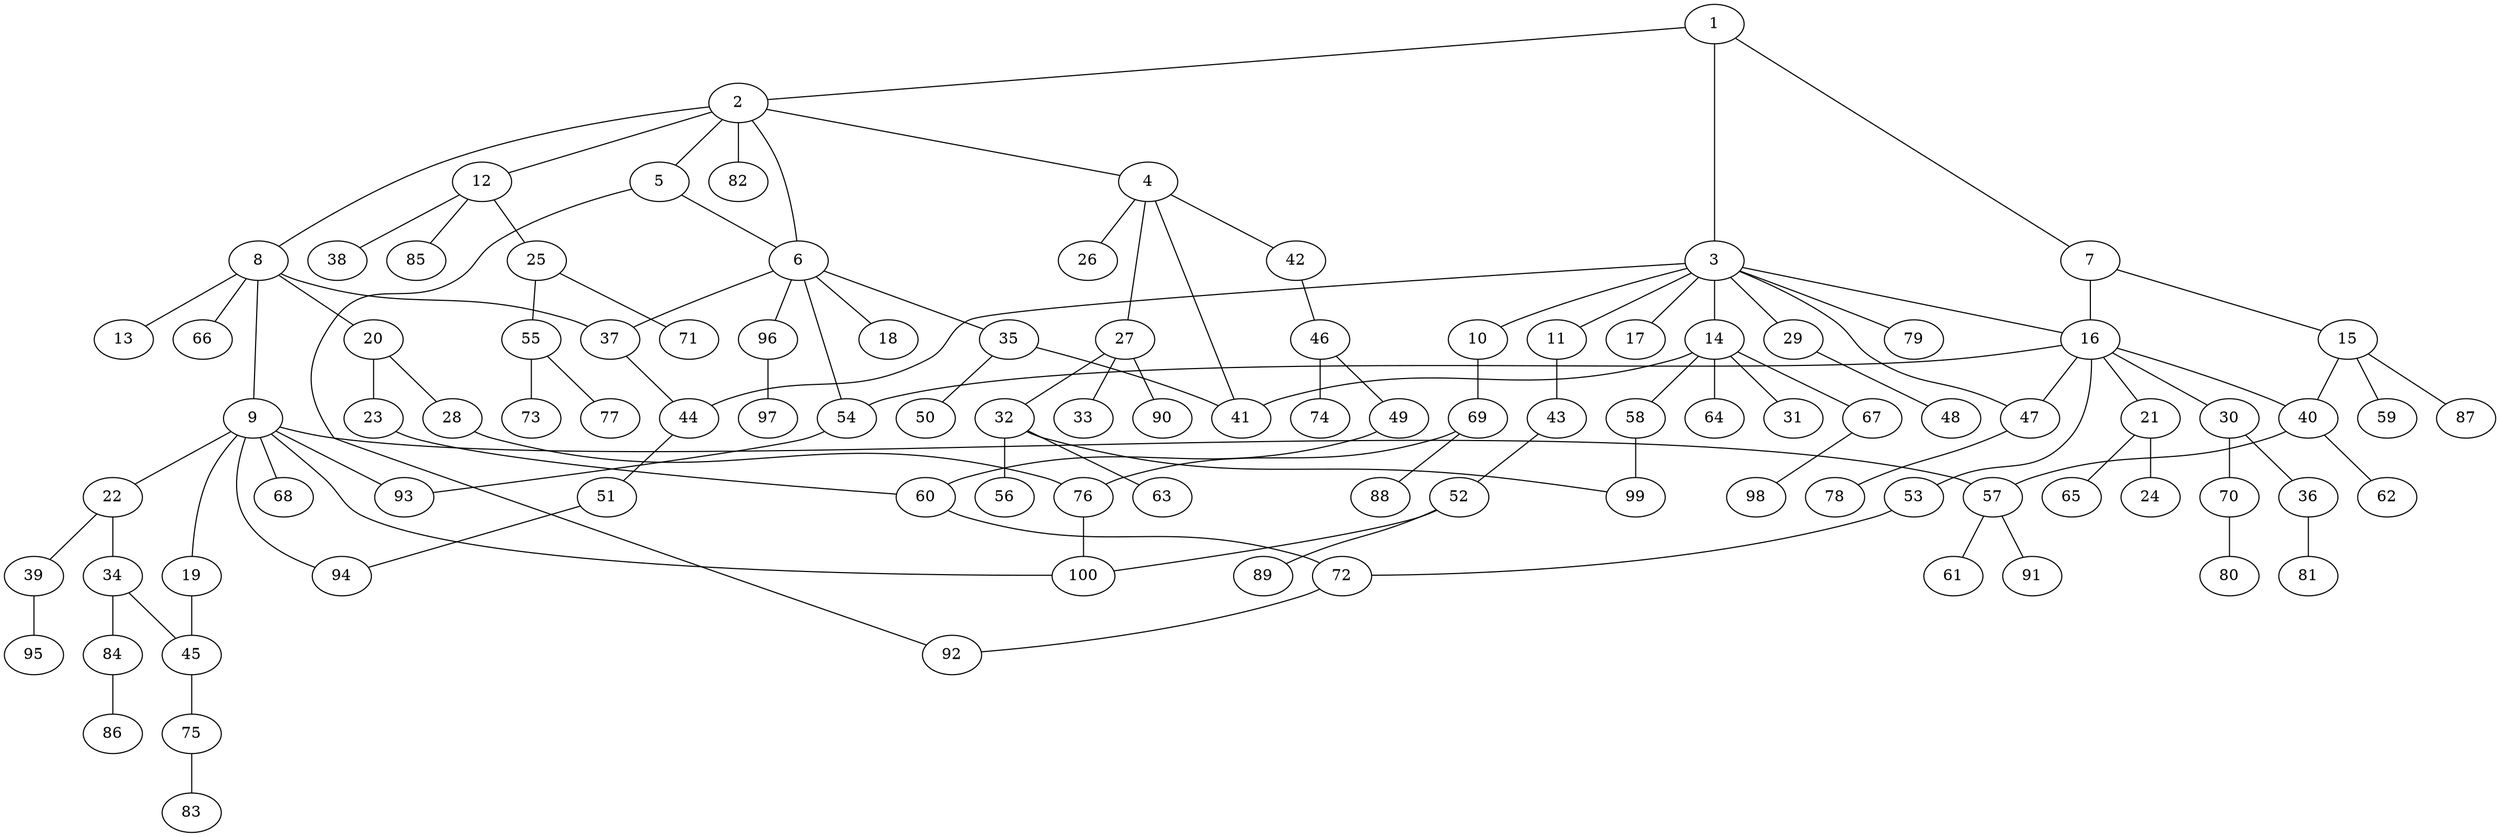 graph graphname {1--2
1--3
1--7
2--4
2--5
2--6
2--8
2--12
2--82
3--10
3--11
3--14
3--16
3--17
3--29
3--44
3--47
3--79
4--26
4--27
4--41
4--42
5--6
5--92
6--18
6--35
6--37
6--54
6--96
7--15
7--16
8--9
8--13
8--20
8--37
8--66
9--19
9--22
9--57
9--68
9--93
9--94
9--100
10--69
11--43
12--25
12--38
12--85
14--31
14--41
14--58
14--64
14--67
15--40
15--59
15--87
16--21
16--30
16--40
16--47
16--53
16--54
19--45
20--23
20--28
21--24
21--65
22--34
22--39
23--60
25--55
25--71
27--32
27--33
27--90
28--76
29--48
30--36
30--70
32--56
32--63
32--99
34--45
34--84
35--41
35--50
36--81
37--44
39--95
40--57
40--62
42--46
43--52
44--51
45--75
46--49
46--74
47--78
49--60
51--94
52--89
52--100
53--72
54--93
55--73
55--77
57--61
57--91
58--99
60--72
67--98
69--76
69--88
70--80
72--92
75--83
76--100
84--86
96--97
}